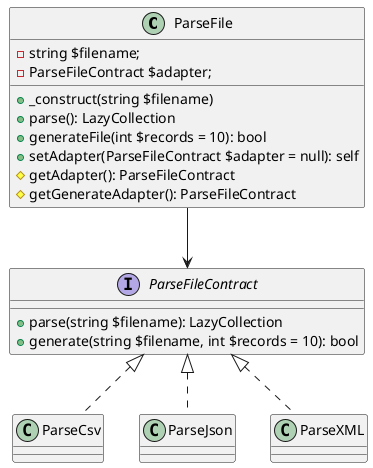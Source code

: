 @startuml
'https://plantuml.com/class-diagram

class ParseFile {
    - string $filename;
    - ParseFileContract $adapter;
    + _construct(string $filename)
    + parse(): LazyCollection
    + generateFile(int $records = 10): bool
    + setAdapter(ParseFileContract $adapter = null): self
    # getAdapter(): ParseFileContract
    # getGenerateAdapter(): ParseFileContract
}
interface ParseFileContract {
    +parse(string $filename): LazyCollection
    +generate(string $filename, int $records = 10): bool
}

class ParseCsv implements ParseFileContract
class ParseJson implements ParseFileContract
class ParseXML implements ParseFileContract

ParseFile --> ParseFileContract



@enduml
